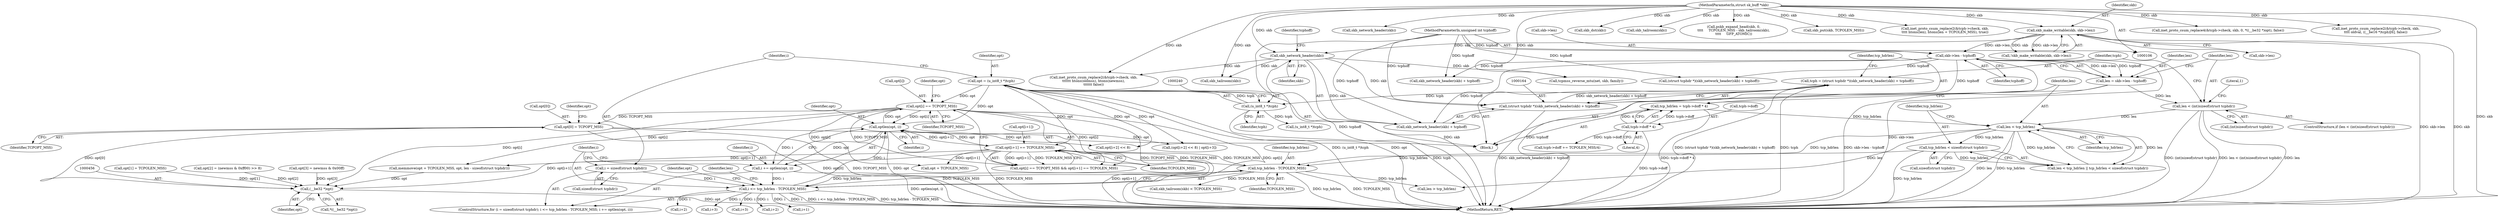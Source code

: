 digraph "0_linux_2638fd0f92d4397884fd991d8f4925cb3f081901@pointer" {
"1000421" [label="(Call,opt[0] = TCPOPT_MSS)"];
"1000260" [label="(Call,opt[i] == TCPOPT_MSS)"];
"1000254" [label="(Call,optlen(opt, i))"];
"1000237" [label="(Call,opt = (u_int8_t *)tcph)"];
"1000239" [label="(Call,(u_int8_t *)tcph)"];
"1000161" [label="(Call,tcph = (struct tcphdr *)(skb_network_header(skb) + tcphoff))"];
"1000163" [label="(Call,(struct tcphdr *)(skb_network_header(skb) + tcphoff))"];
"1000166" [label="(Call,skb_network_header(skb))"];
"1000136" [label="(Call,skb_make_writable(skb, skb->len))"];
"1000107" [label="(MethodParameterIn,struct sk_buff *skb)"];
"1000146" [label="(Call,skb->len - tcphoff)"];
"1000110" [label="(MethodParameterIn,unsigned int tcphoff)"];
"1000265" [label="(Call,opt[i+1] == TCPOLEN_MSS)"];
"1000249" [label="(Call,tcp_hdrlen - TCPOLEN_MSS)"];
"1000181" [label="(Call,tcp_hdrlen < sizeof(struct tcphdr))"];
"1000178" [label="(Call,len < tcp_hdrlen)"];
"1000152" [label="(Call,len < (int)sizeof(struct tcphdr))"];
"1000144" [label="(Call,len = skb->len - tcphoff)"];
"1000169" [label="(Call,tcp_hdrlen = tcph->doff * 4)"];
"1000171" [label="(Call,tcph->doff * 4)"];
"1000247" [label="(Call,i <= tcp_hdrlen - TCPOLEN_MSS)"];
"1000252" [label="(Call,i += optlen(opt, i))"];
"1000243" [label="(Call,i = sizeof(struct tcphdr))"];
"1000455" [label="(Call,(__be32 *)opt)"];
"1000249" [label="(Call,tcp_hdrlen - TCPOLEN_MSS)"];
"1000365" [label="(Call,skb_network_header(skb))"];
"1000265" [label="(Call,opt[i+1] == TCPOLEN_MSS)"];
"1000243" [label="(Call,i = sizeof(struct tcphdr))"];
"1000298" [label="(Call,i+2)"];
"1000286" [label="(Call,i+3)"];
"1000180" [label="(Identifier,tcp_hdrlen)"];
"1000362" [label="(Call,(struct tcphdr *)(skb_network_header(skb) + tcphoff))"];
"1000254" [label="(Call,optlen(opt, i))"];
"1000137" [label="(Identifier,skb)"];
"1000175" [label="(Literal,4)"];
"1000161" [label="(Call,tcph = (struct tcphdr *)(skb_network_header(skb) + tcphoff))"];
"1000271" [label="(Identifier,TCPOLEN_MSS)"];
"1000330" [label="(Identifier,len)"];
"1000154" [label="(Call,(int)sizeof(struct tcphdr))"];
"1000162" [label="(Identifier,tcph)"];
"1000309" [label="(Call,i+3)"];
"1000153" [label="(Identifier,len)"];
"1000466" [label="(Call,tcph->doff += TCPOLEN_MSS/4)"];
"1000277" [label="(Call,opt[i+2] << 8)"];
"1000455" [label="(Call,(__be32 *)opt)"];
"1000454" [label="(Call,*((__be32 *)opt))"];
"1000182" [label="(Identifier,tcp_hdrlen)"];
"1000179" [label="(Identifier,len)"];
"1000421" [label="(Call,opt[0] = TCPOPT_MSS)"];
"1000136" [label="(Call,skb_make_writable(skb, skb->len))"];
"1000144" [label="(Call,len = skb->len - tcphoff)"];
"1000266" [label="(Call,opt[i+1])"];
"1000212" [label="(Call,skb_dst(skb))"];
"1000354" [label="(Call,skb_tailroom(skb))"];
"1000256" [label="(Identifier,i)"];
"1000253" [label="(Identifier,i)"];
"1000178" [label="(Call,len < tcp_hdrlen)"];
"1000255" [label="(Identifier,opt)"];
"1000422" [label="(Call,opt[0])"];
"1000428" [label="(Identifier,opt)"];
"1000147" [label="(Call,skb->len)"];
"1000150" [label="(Identifier,tcphoff)"];
"1000112" [label="(Block,)"];
"1000349" [label="(Call,pskb_expand_head(skb, 0,\n\t\t\t\t     TCPOLEN_MSS - skb_tailroom(skb),\n\t\t\t\t     GFP_ATOMIC))"];
"1000165" [label="(Call,skb_network_header(skb) + tcphoff)"];
"1000238" [label="(Identifier,opt)"];
"1000172" [label="(Call,tcph->doff)"];
"1000259" [label="(Call,opt[i] == TCPOPT_MSS && opt[i+1] == TCPOLEN_MSS)"];
"1000344" [label="(Call,skb_tailroom(skb))"];
"1000280" [label="(Call,i+2)"];
"1000329" [label="(Call,len > tcp_hdrlen)"];
"1000169" [label="(Call,tcp_hdrlen = tcph->doff * 4)"];
"1000160" [label="(Literal,1)"];
"1000488" [label="(MethodReturn,RET)"];
"1000268" [label="(Call,i+1)"];
"1000368" [label="(Call,skb_put(skb, TCPOLEN_MSS))"];
"1000244" [label="(Identifier,i)"];
"1000315" [label="(Call,inet_proto_csum_replace2(&tcph->check, skb,\n\t\t\t\t\t\t htons(oldmss), htons(newmss),\n\t\t\t\t\t\t false))"];
"1000151" [label="(ControlStructure,if (len < (int)sizeof(struct tcphdr)))"];
"1000237" [label="(Call,opt = (u_int8_t *)tcph)"];
"1000264" [label="(Identifier,TCPOPT_MSS)"];
"1000425" [label="(Identifier,TCPOPT_MSS)"];
"1000110" [label="(MethodParameterIn,unsigned int tcphoff)"];
"1000166" [label="(Call,skb_network_header(skb))"];
"1000426" [label="(Call,opt[1] = TCPOLEN_MSS)"];
"1000276" [label="(Call,(opt[i+2] << 8) | opt[i+3])"];
"1000431" [label="(Call,opt[2] = (newmss & 0xff00) >> 8)"];
"1000408" [label="(Call,inet_proto_csum_replace2(&tcph->check, skb,\n\t\t\t\t htons(len), htons(len + TCPOLEN_MSS), true))"];
"1000457" [label="(Identifier,opt)"];
"1000241" [label="(Identifier,tcph)"];
"1000400" [label="(Call,opt + TCPOLEN_MSS)"];
"1000239" [label="(Call,(u_int8_t *)tcph)"];
"1000183" [label="(Call,sizeof(struct tcphdr))"];
"1000107" [label="(MethodParameterIn,struct sk_buff *skb)"];
"1000364" [label="(Call,skb_network_header(skb) + tcphoff)"];
"1000203" [label="(Call,tcpmss_reverse_mtu(net, skb, family))"];
"1000252" [label="(Call,i += optlen(opt, i))"];
"1000177" [label="(Call,len < tcp_hdrlen || tcp_hdrlen < sizeof(struct tcphdr))"];
"1000171" [label="(Call,tcph->doff * 4)"];
"1000248" [label="(Identifier,i)"];
"1000146" [label="(Call,skb->len - tcphoff)"];
"1000399" [label="(Call,memmove(opt + TCPOLEN_MSS, opt, len - sizeof(struct tcphdr)))"];
"1000343" [label="(Call,skb_tailroom(skb) < TCPOLEN_MSS)"];
"1000247" [label="(Call,i <= tcp_hdrlen - TCPOLEN_MSS)"];
"1000394" [label="(Call,(u_int8_t *)tcph)"];
"1000138" [label="(Call,skb->len)"];
"1000267" [label="(Identifier,opt)"];
"1000170" [label="(Identifier,tcp_hdrlen)"];
"1000145" [label="(Identifier,len)"];
"1000163" [label="(Call,(struct tcphdr *)(skb_network_header(skb) + tcphoff))"];
"1000242" [label="(ControlStructure,for (i = sizeof(struct tcphdr); i <= tcp_hdrlen - TCPOLEN_MSS; i += optlen(opt, i)))"];
"1000167" [label="(Identifier,skb)"];
"1000251" [label="(Identifier,TCPOLEN_MSS)"];
"1000447" [label="(Call,inet_proto_csum_replace4(&tcph->check, skb, 0, *((__be32 *)opt), false))"];
"1000440" [label="(Call,opt[3] = newmss & 0x00ff)"];
"1000135" [label="(Call,!skb_make_writable(skb, skb->len))"];
"1000260" [label="(Call,opt[i] == TCPOPT_MSS)"];
"1000168" [label="(Identifier,tcphoff)"];
"1000262" [label="(Identifier,opt)"];
"1000152" [label="(Call,len < (int)sizeof(struct tcphdr))"];
"1000261" [label="(Call,opt[i])"];
"1000181" [label="(Call,tcp_hdrlen < sizeof(struct tcphdr))"];
"1000245" [label="(Call,sizeof(struct tcphdr))"];
"1000250" [label="(Identifier,tcp_hdrlen)"];
"1000473" [label="(Call,inet_proto_csum_replace2(&tcph->check, skb,\n\t\t\t\t oldval, ((__be16 *)tcph)[6], false))"];
"1000421" -> "1000112"  [label="AST: "];
"1000421" -> "1000425"  [label="CFG: "];
"1000422" -> "1000421"  [label="AST: "];
"1000425" -> "1000421"  [label="AST: "];
"1000428" -> "1000421"  [label="CFG: "];
"1000421" -> "1000488"  [label="DDG: opt[0]"];
"1000421" -> "1000488"  [label="DDG: TCPOPT_MSS"];
"1000260" -> "1000421"  [label="DDG: TCPOPT_MSS"];
"1000421" -> "1000455"  [label="DDG: opt[0]"];
"1000260" -> "1000259"  [label="AST: "];
"1000260" -> "1000264"  [label="CFG: "];
"1000261" -> "1000260"  [label="AST: "];
"1000264" -> "1000260"  [label="AST: "];
"1000267" -> "1000260"  [label="CFG: "];
"1000259" -> "1000260"  [label="CFG: "];
"1000260" -> "1000488"  [label="DDG: TCPOPT_MSS"];
"1000260" -> "1000488"  [label="DDG: opt[i]"];
"1000260" -> "1000254"  [label="DDG: opt[i]"];
"1000260" -> "1000259"  [label="DDG: opt[i]"];
"1000260" -> "1000259"  [label="DDG: TCPOPT_MSS"];
"1000254" -> "1000260"  [label="DDG: opt"];
"1000237" -> "1000260"  [label="DDG: opt"];
"1000260" -> "1000399"  [label="DDG: opt[i]"];
"1000260" -> "1000400"  [label="DDG: opt[i]"];
"1000260" -> "1000455"  [label="DDG: opt[i]"];
"1000254" -> "1000252"  [label="AST: "];
"1000254" -> "1000256"  [label="CFG: "];
"1000255" -> "1000254"  [label="AST: "];
"1000256" -> "1000254"  [label="AST: "];
"1000252" -> "1000254"  [label="CFG: "];
"1000254" -> "1000488"  [label="DDG: opt"];
"1000254" -> "1000252"  [label="DDG: opt"];
"1000254" -> "1000252"  [label="DDG: i"];
"1000237" -> "1000254"  [label="DDG: opt"];
"1000265" -> "1000254"  [label="DDG: opt[i+1]"];
"1000247" -> "1000254"  [label="DDG: i"];
"1000254" -> "1000265"  [label="DDG: opt"];
"1000254" -> "1000277"  [label="DDG: opt"];
"1000254" -> "1000276"  [label="DDG: opt"];
"1000237" -> "1000112"  [label="AST: "];
"1000237" -> "1000239"  [label="CFG: "];
"1000238" -> "1000237"  [label="AST: "];
"1000239" -> "1000237"  [label="AST: "];
"1000244" -> "1000237"  [label="CFG: "];
"1000237" -> "1000488"  [label="DDG: (u_int8_t *)tcph"];
"1000237" -> "1000488"  [label="DDG: opt"];
"1000239" -> "1000237"  [label="DDG: tcph"];
"1000237" -> "1000265"  [label="DDG: opt"];
"1000237" -> "1000277"  [label="DDG: opt"];
"1000237" -> "1000276"  [label="DDG: opt"];
"1000239" -> "1000241"  [label="CFG: "];
"1000240" -> "1000239"  [label="AST: "];
"1000241" -> "1000239"  [label="AST: "];
"1000239" -> "1000488"  [label="DDG: tcph"];
"1000161" -> "1000239"  [label="DDG: tcph"];
"1000239" -> "1000394"  [label="DDG: tcph"];
"1000161" -> "1000112"  [label="AST: "];
"1000161" -> "1000163"  [label="CFG: "];
"1000162" -> "1000161"  [label="AST: "];
"1000163" -> "1000161"  [label="AST: "];
"1000170" -> "1000161"  [label="CFG: "];
"1000161" -> "1000488"  [label="DDG: (struct tcphdr *)(skb_network_header(skb) + tcphoff)"];
"1000161" -> "1000488"  [label="DDG: tcph"];
"1000163" -> "1000161"  [label="DDG: skb_network_header(skb) + tcphoff"];
"1000163" -> "1000165"  [label="CFG: "];
"1000164" -> "1000163"  [label="AST: "];
"1000165" -> "1000163"  [label="AST: "];
"1000163" -> "1000488"  [label="DDG: skb_network_header(skb) + tcphoff"];
"1000166" -> "1000163"  [label="DDG: skb"];
"1000146" -> "1000163"  [label="DDG: tcphoff"];
"1000110" -> "1000163"  [label="DDG: tcphoff"];
"1000166" -> "1000165"  [label="AST: "];
"1000166" -> "1000167"  [label="CFG: "];
"1000167" -> "1000166"  [label="AST: "];
"1000168" -> "1000166"  [label="CFG: "];
"1000166" -> "1000488"  [label="DDG: skb"];
"1000166" -> "1000165"  [label="DDG: skb"];
"1000136" -> "1000166"  [label="DDG: skb"];
"1000107" -> "1000166"  [label="DDG: skb"];
"1000166" -> "1000203"  [label="DDG: skb"];
"1000166" -> "1000315"  [label="DDG: skb"];
"1000166" -> "1000344"  [label="DDG: skb"];
"1000136" -> "1000135"  [label="AST: "];
"1000136" -> "1000138"  [label="CFG: "];
"1000137" -> "1000136"  [label="AST: "];
"1000138" -> "1000136"  [label="AST: "];
"1000135" -> "1000136"  [label="CFG: "];
"1000136" -> "1000488"  [label="DDG: skb->len"];
"1000136" -> "1000488"  [label="DDG: skb"];
"1000136" -> "1000135"  [label="DDG: skb"];
"1000136" -> "1000135"  [label="DDG: skb->len"];
"1000107" -> "1000136"  [label="DDG: skb"];
"1000136" -> "1000146"  [label="DDG: skb->len"];
"1000107" -> "1000106"  [label="AST: "];
"1000107" -> "1000488"  [label="DDG: skb"];
"1000107" -> "1000203"  [label="DDG: skb"];
"1000107" -> "1000212"  [label="DDG: skb"];
"1000107" -> "1000315"  [label="DDG: skb"];
"1000107" -> "1000344"  [label="DDG: skb"];
"1000107" -> "1000349"  [label="DDG: skb"];
"1000107" -> "1000354"  [label="DDG: skb"];
"1000107" -> "1000365"  [label="DDG: skb"];
"1000107" -> "1000368"  [label="DDG: skb"];
"1000107" -> "1000408"  [label="DDG: skb"];
"1000107" -> "1000447"  [label="DDG: skb"];
"1000107" -> "1000473"  [label="DDG: skb"];
"1000146" -> "1000144"  [label="AST: "];
"1000146" -> "1000150"  [label="CFG: "];
"1000147" -> "1000146"  [label="AST: "];
"1000150" -> "1000146"  [label="AST: "];
"1000144" -> "1000146"  [label="CFG: "];
"1000146" -> "1000488"  [label="DDG: tcphoff"];
"1000146" -> "1000488"  [label="DDG: skb->len"];
"1000146" -> "1000144"  [label="DDG: skb->len"];
"1000146" -> "1000144"  [label="DDG: tcphoff"];
"1000110" -> "1000146"  [label="DDG: tcphoff"];
"1000146" -> "1000165"  [label="DDG: tcphoff"];
"1000146" -> "1000362"  [label="DDG: tcphoff"];
"1000146" -> "1000364"  [label="DDG: tcphoff"];
"1000110" -> "1000106"  [label="AST: "];
"1000110" -> "1000488"  [label="DDG: tcphoff"];
"1000110" -> "1000165"  [label="DDG: tcphoff"];
"1000110" -> "1000362"  [label="DDG: tcphoff"];
"1000110" -> "1000364"  [label="DDG: tcphoff"];
"1000265" -> "1000259"  [label="AST: "];
"1000265" -> "1000271"  [label="CFG: "];
"1000266" -> "1000265"  [label="AST: "];
"1000271" -> "1000265"  [label="AST: "];
"1000259" -> "1000265"  [label="CFG: "];
"1000265" -> "1000488"  [label="DDG: opt[i+1]"];
"1000265" -> "1000488"  [label="DDG: TCPOLEN_MSS"];
"1000265" -> "1000249"  [label="DDG: TCPOLEN_MSS"];
"1000265" -> "1000259"  [label="DDG: opt[i+1]"];
"1000265" -> "1000259"  [label="DDG: TCPOLEN_MSS"];
"1000249" -> "1000265"  [label="DDG: TCPOLEN_MSS"];
"1000265" -> "1000399"  [label="DDG: opt[i+1]"];
"1000265" -> "1000400"  [label="DDG: opt[i+1]"];
"1000265" -> "1000455"  [label="DDG: opt[i+1]"];
"1000249" -> "1000247"  [label="AST: "];
"1000249" -> "1000251"  [label="CFG: "];
"1000250" -> "1000249"  [label="AST: "];
"1000251" -> "1000249"  [label="AST: "];
"1000247" -> "1000249"  [label="CFG: "];
"1000249" -> "1000488"  [label="DDG: TCPOLEN_MSS"];
"1000249" -> "1000488"  [label="DDG: tcp_hdrlen"];
"1000249" -> "1000247"  [label="DDG: tcp_hdrlen"];
"1000249" -> "1000247"  [label="DDG: TCPOLEN_MSS"];
"1000181" -> "1000249"  [label="DDG: tcp_hdrlen"];
"1000178" -> "1000249"  [label="DDG: tcp_hdrlen"];
"1000249" -> "1000329"  [label="DDG: tcp_hdrlen"];
"1000249" -> "1000343"  [label="DDG: TCPOLEN_MSS"];
"1000181" -> "1000177"  [label="AST: "];
"1000181" -> "1000183"  [label="CFG: "];
"1000182" -> "1000181"  [label="AST: "];
"1000183" -> "1000181"  [label="AST: "];
"1000177" -> "1000181"  [label="CFG: "];
"1000181" -> "1000488"  [label="DDG: tcp_hdrlen"];
"1000181" -> "1000177"  [label="DDG: tcp_hdrlen"];
"1000178" -> "1000181"  [label="DDG: tcp_hdrlen"];
"1000178" -> "1000177"  [label="AST: "];
"1000178" -> "1000180"  [label="CFG: "];
"1000179" -> "1000178"  [label="AST: "];
"1000180" -> "1000178"  [label="AST: "];
"1000182" -> "1000178"  [label="CFG: "];
"1000177" -> "1000178"  [label="CFG: "];
"1000178" -> "1000488"  [label="DDG: len"];
"1000178" -> "1000488"  [label="DDG: tcp_hdrlen"];
"1000178" -> "1000177"  [label="DDG: len"];
"1000178" -> "1000177"  [label="DDG: tcp_hdrlen"];
"1000152" -> "1000178"  [label="DDG: len"];
"1000169" -> "1000178"  [label="DDG: tcp_hdrlen"];
"1000178" -> "1000329"  [label="DDG: len"];
"1000152" -> "1000151"  [label="AST: "];
"1000152" -> "1000154"  [label="CFG: "];
"1000153" -> "1000152"  [label="AST: "];
"1000154" -> "1000152"  [label="AST: "];
"1000160" -> "1000152"  [label="CFG: "];
"1000162" -> "1000152"  [label="CFG: "];
"1000152" -> "1000488"  [label="DDG: len < (int)sizeof(struct tcphdr)"];
"1000152" -> "1000488"  [label="DDG: len"];
"1000152" -> "1000488"  [label="DDG: (int)sizeof(struct tcphdr)"];
"1000144" -> "1000152"  [label="DDG: len"];
"1000144" -> "1000112"  [label="AST: "];
"1000145" -> "1000144"  [label="AST: "];
"1000153" -> "1000144"  [label="CFG: "];
"1000144" -> "1000488"  [label="DDG: skb->len - tcphoff"];
"1000169" -> "1000112"  [label="AST: "];
"1000169" -> "1000171"  [label="CFG: "];
"1000170" -> "1000169"  [label="AST: "];
"1000171" -> "1000169"  [label="AST: "];
"1000179" -> "1000169"  [label="CFG: "];
"1000169" -> "1000488"  [label="DDG: tcph->doff * 4"];
"1000171" -> "1000169"  [label="DDG: tcph->doff"];
"1000171" -> "1000169"  [label="DDG: 4"];
"1000171" -> "1000175"  [label="CFG: "];
"1000172" -> "1000171"  [label="AST: "];
"1000175" -> "1000171"  [label="AST: "];
"1000171" -> "1000488"  [label="DDG: tcph->doff"];
"1000171" -> "1000466"  [label="DDG: tcph->doff"];
"1000247" -> "1000242"  [label="AST: "];
"1000248" -> "1000247"  [label="AST: "];
"1000262" -> "1000247"  [label="CFG: "];
"1000330" -> "1000247"  [label="CFG: "];
"1000247" -> "1000488"  [label="DDG: i"];
"1000247" -> "1000488"  [label="DDG: i <= tcp_hdrlen - TCPOLEN_MSS"];
"1000247" -> "1000488"  [label="DDG: tcp_hdrlen - TCPOLEN_MSS"];
"1000252" -> "1000247"  [label="DDG: i"];
"1000243" -> "1000247"  [label="DDG: i"];
"1000247" -> "1000268"  [label="DDG: i"];
"1000247" -> "1000280"  [label="DDG: i"];
"1000247" -> "1000286"  [label="DDG: i"];
"1000247" -> "1000298"  [label="DDG: i"];
"1000247" -> "1000309"  [label="DDG: i"];
"1000252" -> "1000242"  [label="AST: "];
"1000253" -> "1000252"  [label="AST: "];
"1000248" -> "1000252"  [label="CFG: "];
"1000252" -> "1000488"  [label="DDG: optlen(opt, i)"];
"1000243" -> "1000242"  [label="AST: "];
"1000243" -> "1000245"  [label="CFG: "];
"1000244" -> "1000243"  [label="AST: "];
"1000245" -> "1000243"  [label="AST: "];
"1000248" -> "1000243"  [label="CFG: "];
"1000455" -> "1000454"  [label="AST: "];
"1000455" -> "1000457"  [label="CFG: "];
"1000456" -> "1000455"  [label="AST: "];
"1000457" -> "1000455"  [label="AST: "];
"1000454" -> "1000455"  [label="CFG: "];
"1000455" -> "1000488"  [label="DDG: opt"];
"1000426" -> "1000455"  [label="DDG: opt[1]"];
"1000399" -> "1000455"  [label="DDG: opt"];
"1000440" -> "1000455"  [label="DDG: opt[3]"];
"1000431" -> "1000455"  [label="DDG: opt[2]"];
}

